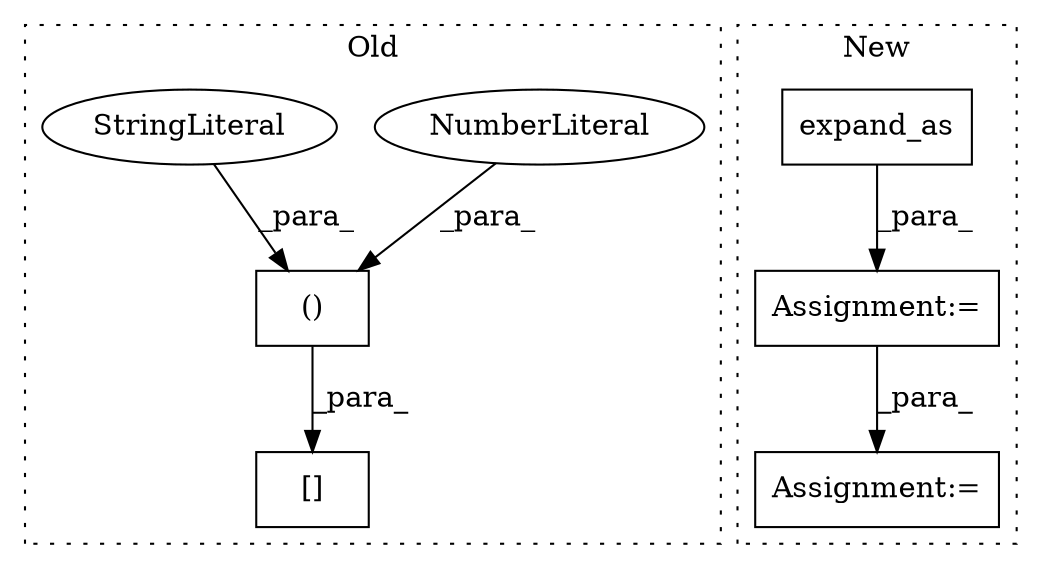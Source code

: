 digraph G {
subgraph cluster0 {
1 [label="[]" a="2" s="2162,2229" l="23,2" shape="box"];
5 [label="()" a="106" s="2185" l="44" shape="box"];
6 [label="NumberLiteral" a="34" s="2185" l="1" shape="ellipse"];
7 [label="StringLiteral" a="45" s="2213" l="16" shape="ellipse"];
label = "Old";
style="dotted";
}
subgraph cluster1 {
2 [label="expand_as" a="32" s="2021,2052" l="10,1" shape="box"];
3 [label="Assignment:=" a="7" s="1911" l="1" shape="box"];
4 [label="Assignment:=" a="7" s="2220" l="1" shape="box"];
label = "New";
style="dotted";
}
2 -> 3 [label="_para_"];
3 -> 4 [label="_para_"];
5 -> 1 [label="_para_"];
6 -> 5 [label="_para_"];
7 -> 5 [label="_para_"];
}